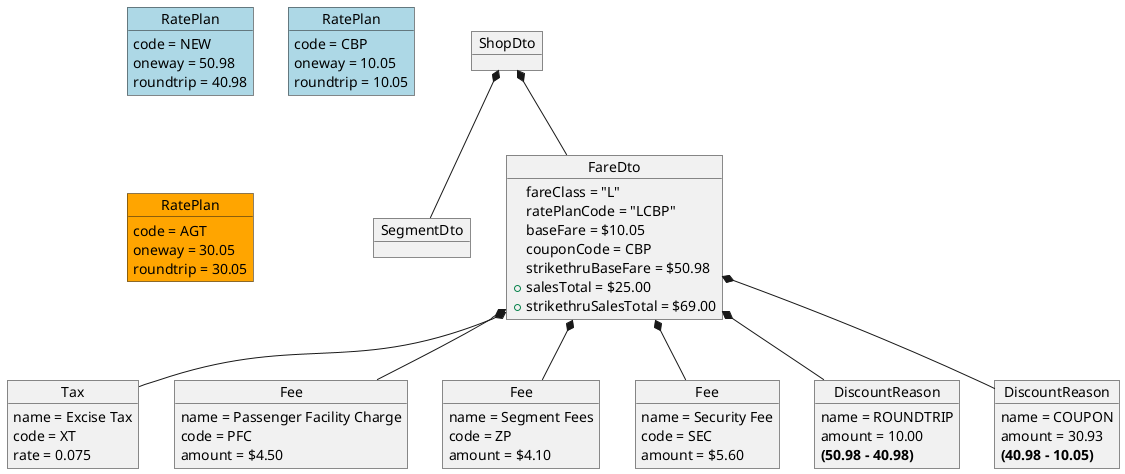 @startuml

object "SegmentDto" as segmentdto
object "FareDto" as fareClub
object "Tax" as fcTax
object "Fee" as fcFeePfc
object "Fee" as fcFeeSegment
object "Fee" as fcFeeSecurity
object "ShopDto" as shopdto

object "RatePlan" as new #LightBlue
object "RatePlan" as cbp #LightBlue
object "RatePlan" as agt #Orange

object "DiscountReason" as roundTripDiscount
object "DiscountReason" as fareClubDiscount

object new {
    code = NEW
    oneway = 50.98
    roundtrip = 40.98
}

object cbp {
    code = CBP
    oneway = 10.05
    roundtrip = 10.05
}

object agt {
    code = AGT
    oneway = 30.05
    roundtrip = 30.05
}

object shopdto {

}

object segmentdto {

}

object fareClub {
    fareClass = "L"
    ratePlanCode = "LCBP"
    baseFare = $10.05
    couponCode = CBP
    strikethruBaseFare = $50.98
    +salesTotal = $25.00
    +strikethruSalesTotal = $69.00
}

object fcTax {
    name = Excise Tax
    code = XT
    rate = 0.075
}

object fcFeePfc {
    name = Passenger Facility Charge
    code = PFC
    amount = $4.50
}

object fcFeeSegment {
    name = Segment Fees
    code = ZP
    amount = $4.10
}

object fcFeeSecurity {
    name = Security Fee
    code = SEC
    amount = $5.60
}

object roundTripDiscount {
    name = ROUNDTRIP
    amount = 10.00
            <b>(50.98 - 40.98)</b>
}

object fareClubDiscount {
    name = COUPON
    amount = 30.93
            <b>(40.98 - 10.05)</b>
}

shopdto *-- segmentdto

shopdto *-- fareClub


fareClub *-- fcFeeSecurity
fareClub *-- fcFeeSegment
fareClub *-- fcFeePfc
fareClub *-- fcTax

fareClub *-- roundTripDiscount
fareClub *-- fareClubDiscount

@enduml